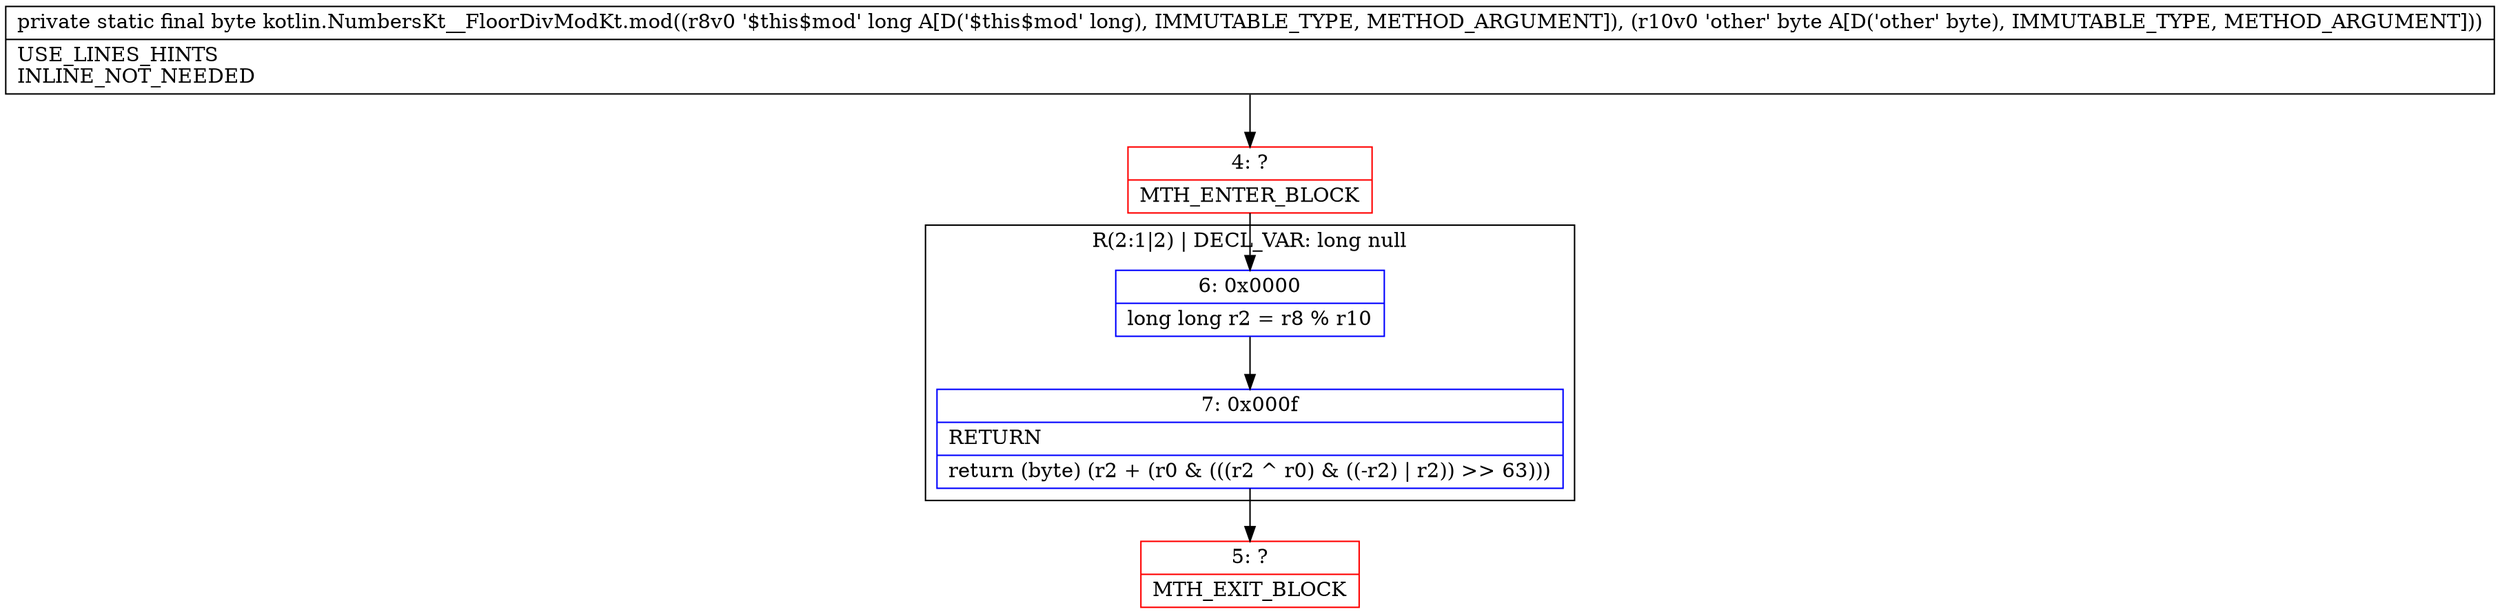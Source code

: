 digraph "CFG forkotlin.NumbersKt__FloorDivModKt.mod(JB)B" {
subgraph cluster_Region_133600034 {
label = "R(2:1|2) | DECL_VAR: long null\l";
node [shape=record,color=blue];
Node_6 [shape=record,label="{6\:\ 0x0000|long long r2 = r8 % r10\l}"];
Node_7 [shape=record,label="{7\:\ 0x000f|RETURN\l|return (byte) (r2 + (r0 & (((r2 ^ r0) & ((\-r2) \| r2)) \>\> 63)))\l}"];
}
Node_4 [shape=record,color=red,label="{4\:\ ?|MTH_ENTER_BLOCK\l}"];
Node_5 [shape=record,color=red,label="{5\:\ ?|MTH_EXIT_BLOCK\l}"];
MethodNode[shape=record,label="{private static final byte kotlin.NumbersKt__FloorDivModKt.mod((r8v0 '$this$mod' long A[D('$this$mod' long), IMMUTABLE_TYPE, METHOD_ARGUMENT]), (r10v0 'other' byte A[D('other' byte), IMMUTABLE_TYPE, METHOD_ARGUMENT]))  | USE_LINES_HINTS\lINLINE_NOT_NEEDED\l}"];
MethodNode -> Node_4;Node_6 -> Node_7;
Node_7 -> Node_5;
Node_4 -> Node_6;
}

